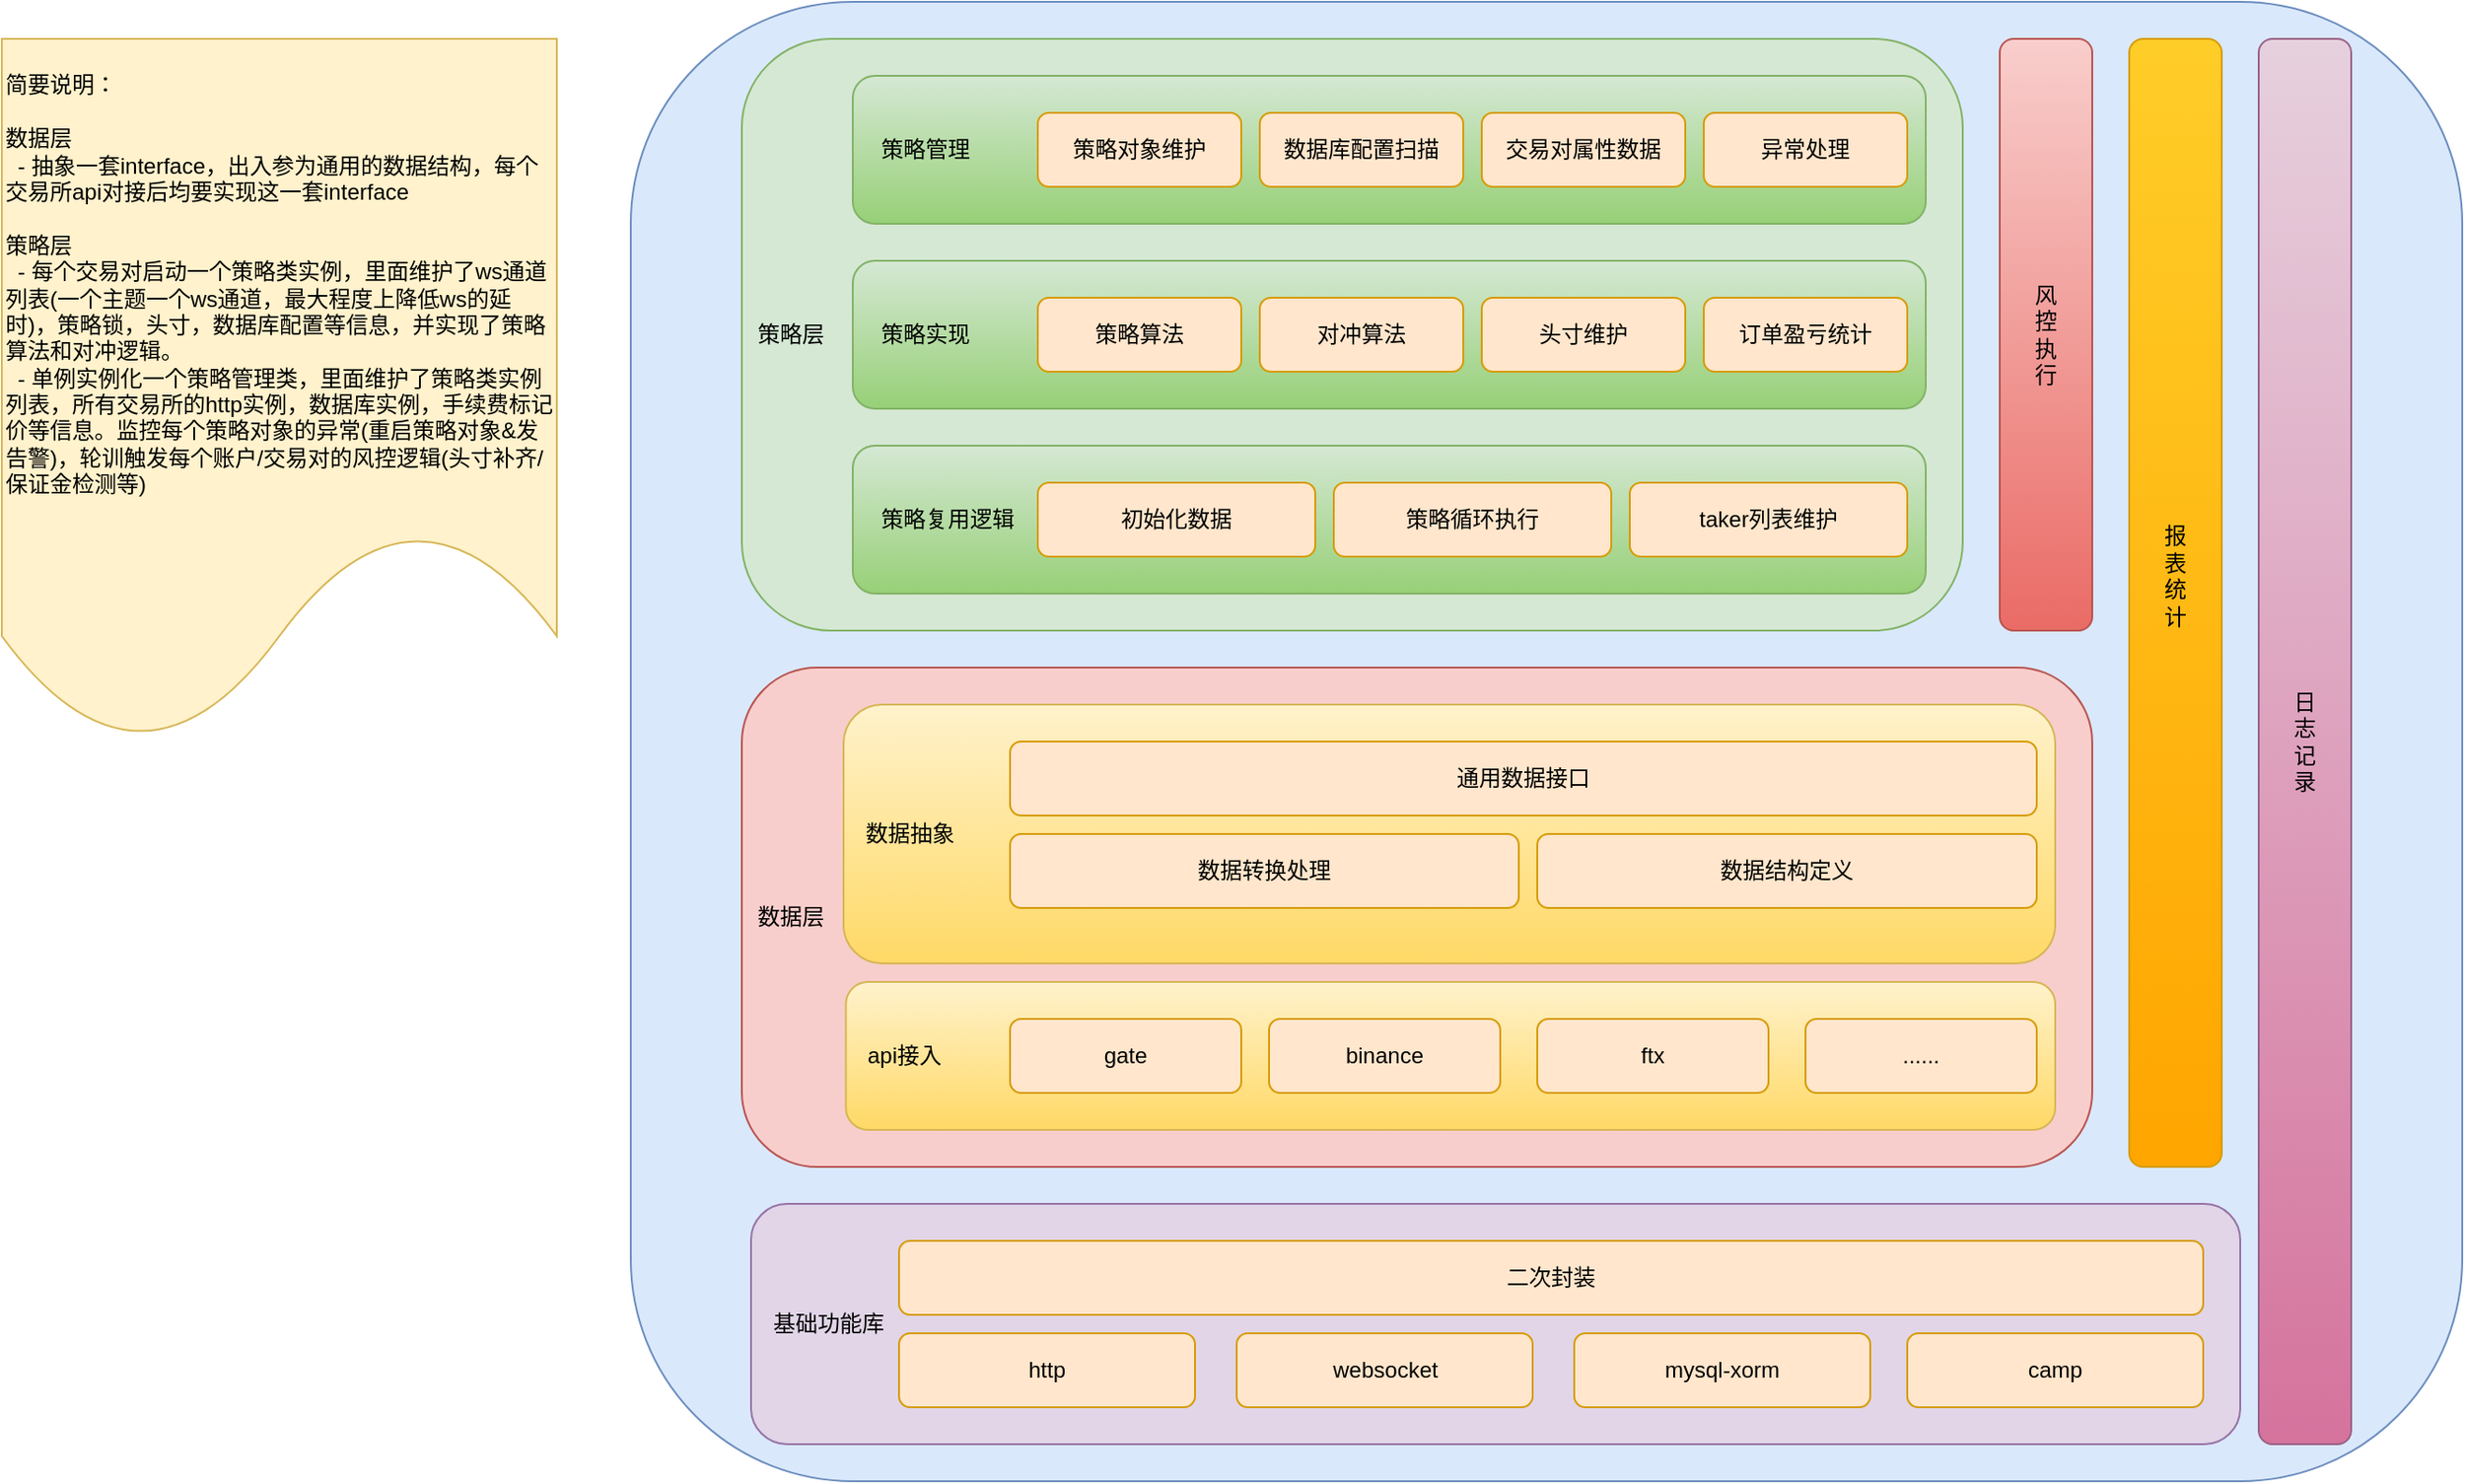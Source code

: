 <mxfile version="14.9.1" type="github" pages="2">
  <diagram id="yPxyJZ8AM_hMuL3Unpa9" name="gitflow">
    <mxGraphModel dx="2916" dy="785" grid="1" gridSize="10" guides="1" tooltips="1" connect="1" arrows="1" fold="1" page="1" pageScale="1" pageWidth="850" pageHeight="1100" math="0" shadow="0">
      <root>
        <mxCell id="0" />
        <mxCell id="1" parent="0" />
        <mxCell id="EiY5wNC4oadoSW08hr0i-67" value="" style="rounded=1;whiteSpace=wrap;html=1;fillColor=#dae8fc;strokeColor=#6c8ebf;" vertex="1" parent="1">
          <mxGeometry x="60" y="70" width="990" height="800" as="geometry" />
        </mxCell>
        <mxCell id="EiY5wNC4oadoSW08hr0i-49" value="&amp;nbsp; &amp;nbsp;基础功能库" style="rounded=1;whiteSpace=wrap;html=1;align=left;fillColor=#e1d5e7;strokeColor=#9673a6;" vertex="1" parent="1">
          <mxGeometry x="125" y="720" width="805" height="130" as="geometry" />
        </mxCell>
        <mxCell id="EiY5wNC4oadoSW08hr0i-39" value="&amp;nbsp; 数据层" style="rounded=1;whiteSpace=wrap;html=1;align=left;fillColor=#f8cecc;strokeColor=#b85450;" vertex="1" parent="1">
          <mxGeometry x="120" y="430" width="730" height="270" as="geometry" />
        </mxCell>
        <mxCell id="EiY5wNC4oadoSW08hr0i-27" value="&amp;nbsp; 策略层" style="rounded=1;whiteSpace=wrap;html=1;align=left;fillColor=#d5e8d4;strokeColor=#82b366;" vertex="1" parent="1">
          <mxGeometry x="120" y="90" width="660" height="320" as="geometry" />
        </mxCell>
        <mxCell id="EiY5wNC4oadoSW08hr0i-12" value="&amp;nbsp; &amp;nbsp; 策略管理" style="rounded=1;whiteSpace=wrap;html=1;align=left;fillColor=#d5e8d4;strokeColor=#82b366;gradientColor=#97d077;" vertex="1" parent="1">
          <mxGeometry x="180" y="110" width="580" height="80" as="geometry" />
        </mxCell>
        <mxCell id="EiY5wNC4oadoSW08hr0i-11" value="异常处理" style="rounded=1;whiteSpace=wrap;html=1;fillColor=#ffe6cc;strokeColor=#d79b00;" vertex="1" parent="1">
          <mxGeometry x="640" y="130" width="110" height="40" as="geometry" />
        </mxCell>
        <mxCell id="EiY5wNC4oadoSW08hr0i-10" value="交易对属性数据" style="rounded=1;whiteSpace=wrap;html=1;fillColor=#ffe6cc;strokeColor=#d79b00;" vertex="1" parent="1">
          <mxGeometry x="520" y="130" width="110" height="40" as="geometry" />
        </mxCell>
        <mxCell id="EiY5wNC4oadoSW08hr0i-9" value="数据库配置扫描" style="rounded=1;whiteSpace=wrap;html=1;fillColor=#ffe6cc;strokeColor=#d79b00;" vertex="1" parent="1">
          <mxGeometry x="400" y="130" width="110" height="40" as="geometry" />
        </mxCell>
        <mxCell id="EiY5wNC4oadoSW08hr0i-7" value="策略对象维护" style="rounded=1;whiteSpace=wrap;html=1;fillColor=#ffe6cc;strokeColor=#d79b00;" vertex="1" parent="1">
          <mxGeometry x="280" y="130" width="110" height="40" as="geometry" />
        </mxCell>
        <mxCell id="EiY5wNC4oadoSW08hr0i-16" value="&amp;nbsp; &amp;nbsp; 策略实现" style="rounded=1;whiteSpace=wrap;html=1;align=left;fillColor=#d5e8d4;strokeColor=#82b366;gradientColor=#97d077;" vertex="1" parent="1">
          <mxGeometry x="180" y="210" width="580" height="80" as="geometry" />
        </mxCell>
        <mxCell id="EiY5wNC4oadoSW08hr0i-17" value="订单盈亏统计" style="rounded=1;whiteSpace=wrap;html=1;fillColor=#ffe6cc;strokeColor=#d79b00;" vertex="1" parent="1">
          <mxGeometry x="640" y="230" width="110" height="40" as="geometry" />
        </mxCell>
        <mxCell id="EiY5wNC4oadoSW08hr0i-18" value="头寸维护" style="rounded=1;whiteSpace=wrap;html=1;fillColor=#ffe6cc;strokeColor=#d79b00;" vertex="1" parent="1">
          <mxGeometry x="520" y="230" width="110" height="40" as="geometry" />
        </mxCell>
        <mxCell id="EiY5wNC4oadoSW08hr0i-19" value="对冲算法" style="rounded=1;whiteSpace=wrap;html=1;fillColor=#ffe6cc;strokeColor=#d79b00;" vertex="1" parent="1">
          <mxGeometry x="400" y="230" width="110" height="40" as="geometry" />
        </mxCell>
        <mxCell id="EiY5wNC4oadoSW08hr0i-20" value="策略算法" style="rounded=1;whiteSpace=wrap;html=1;fillColor=#ffe6cc;strokeColor=#d79b00;" vertex="1" parent="1">
          <mxGeometry x="280" y="230" width="110" height="40" as="geometry" />
        </mxCell>
        <mxCell id="EiY5wNC4oadoSW08hr0i-21" value="&amp;nbsp; &amp;nbsp; 策略复用逻辑" style="rounded=1;whiteSpace=wrap;html=1;align=left;fillColor=#d5e8d4;strokeColor=#82b366;gradientColor=#97d077;" vertex="1" parent="1">
          <mxGeometry x="180" y="310" width="580" height="80" as="geometry" />
        </mxCell>
        <mxCell id="EiY5wNC4oadoSW08hr0i-23" value="taker列表维护" style="rounded=1;whiteSpace=wrap;html=1;fillColor=#ffe6cc;strokeColor=#d79b00;" vertex="1" parent="1">
          <mxGeometry x="600" y="330" width="150" height="40" as="geometry" />
        </mxCell>
        <mxCell id="EiY5wNC4oadoSW08hr0i-24" value="策略循环执行" style="rounded=1;whiteSpace=wrap;html=1;fillColor=#ffe6cc;strokeColor=#d79b00;" vertex="1" parent="1">
          <mxGeometry x="440" y="330" width="150" height="40" as="geometry" />
        </mxCell>
        <mxCell id="EiY5wNC4oadoSW08hr0i-25" value="初始化数据" style="rounded=1;whiteSpace=wrap;html=1;fillColor=#ffe6cc;strokeColor=#d79b00;" vertex="1" parent="1">
          <mxGeometry x="280" y="330" width="150" height="40" as="geometry" />
        </mxCell>
        <mxCell id="EiY5wNC4oadoSW08hr0i-28" value="风&lt;br&gt;控&lt;br&gt;执&lt;br&gt;行" style="rounded=1;whiteSpace=wrap;html=1;fillColor=#f8cecc;strokeColor=#b85450;gradientColor=#ea6b66;" vertex="1" parent="1">
          <mxGeometry x="800" y="90" width="50" height="320" as="geometry" />
        </mxCell>
        <mxCell id="EiY5wNC4oadoSW08hr0i-29" value="&amp;nbsp; &amp;nbsp;数据抽象" style="rounded=1;whiteSpace=wrap;html=1;align=left;gradientColor=#ffd966;fillColor=#fff2cc;strokeColor=#d6b656;" vertex="1" parent="1">
          <mxGeometry x="175" y="450" width="655" height="140" as="geometry" />
        </mxCell>
        <mxCell id="EiY5wNC4oadoSW08hr0i-35" value="通用数据接口" style="rounded=1;whiteSpace=wrap;html=1;fillColor=#ffe6cc;strokeColor=#d79b00;" vertex="1" parent="1">
          <mxGeometry x="265" y="470" width="555" height="40" as="geometry" />
        </mxCell>
        <mxCell id="EiY5wNC4oadoSW08hr0i-36" value="&amp;nbsp; &amp;nbsp;api接入" style="rounded=1;whiteSpace=wrap;html=1;align=left;gradientColor=#ffd966;fillColor=#fff2cc;strokeColor=#d6b656;" vertex="1" parent="1">
          <mxGeometry x="176.25" y="600" width="653.75" height="80" as="geometry" />
        </mxCell>
        <mxCell id="EiY5wNC4oadoSW08hr0i-33" value="gate" style="rounded=1;whiteSpace=wrap;html=1;fillColor=#ffe6cc;strokeColor=#d79b00;" vertex="1" parent="1">
          <mxGeometry x="265" y="620" width="125" height="40" as="geometry" />
        </mxCell>
        <mxCell id="EiY5wNC4oadoSW08hr0i-37" value="数据转换处理" style="rounded=1;whiteSpace=wrap;html=1;fillColor=#ffe6cc;strokeColor=#d79b00;" vertex="1" parent="1">
          <mxGeometry x="265" y="520" width="275" height="40" as="geometry" />
        </mxCell>
        <mxCell id="EiY5wNC4oadoSW08hr0i-38" value="数据结构定义" style="rounded=1;whiteSpace=wrap;html=1;fillColor=#ffe6cc;strokeColor=#d79b00;" vertex="1" parent="1">
          <mxGeometry x="550" y="520" width="270" height="40" as="geometry" />
        </mxCell>
        <mxCell id="EiY5wNC4oadoSW08hr0i-43" value="二次封装" style="rounded=1;whiteSpace=wrap;html=1;fillColor=#ffe6cc;strokeColor=#d79b00;" vertex="1" parent="1">
          <mxGeometry x="205" y="740" width="705" height="40" as="geometry" />
        </mxCell>
        <mxCell id="EiY5wNC4oadoSW08hr0i-55" value="报&lt;br&gt;表&lt;br&gt;统&lt;br&gt;计&lt;br&gt;&lt;br&gt;&lt;br&gt;" style="rounded=1;whiteSpace=wrap;html=1;gradientColor=#ffa500;fillColor=#ffcd28;strokeColor=#d79b00;" vertex="1" parent="1">
          <mxGeometry x="870" y="90" width="50" height="610" as="geometry" />
        </mxCell>
        <mxCell id="EiY5wNC4oadoSW08hr0i-56" value="日&lt;br&gt;志&lt;br&gt;记&lt;br&gt;录" style="rounded=1;whiteSpace=wrap;html=1;gradientColor=#d5739d;fillColor=#e6d0de;strokeColor=#996185;" vertex="1" parent="1">
          <mxGeometry x="940" y="90" width="50" height="760" as="geometry" />
        </mxCell>
        <mxCell id="EiY5wNC4oadoSW08hr0i-57" value="websocket" style="rounded=1;whiteSpace=wrap;html=1;fillColor=#ffe6cc;strokeColor=#d79b00;" vertex="1" parent="1">
          <mxGeometry x="387.5" y="790" width="160" height="40" as="geometry" />
        </mxCell>
        <mxCell id="EiY5wNC4oadoSW08hr0i-58" value="mysql-xorm" style="rounded=1;whiteSpace=wrap;html=1;fillColor=#ffe6cc;strokeColor=#d79b00;" vertex="1" parent="1">
          <mxGeometry x="570" y="790" width="160" height="40" as="geometry" />
        </mxCell>
        <mxCell id="EiY5wNC4oadoSW08hr0i-59" value="camp" style="rounded=1;whiteSpace=wrap;html=1;fillColor=#ffe6cc;strokeColor=#d79b00;" vertex="1" parent="1">
          <mxGeometry x="750" y="790" width="160" height="40" as="geometry" />
        </mxCell>
        <mxCell id="EiY5wNC4oadoSW08hr0i-60" value="http" style="rounded=1;whiteSpace=wrap;html=1;fillColor=#ffe6cc;strokeColor=#d79b00;" vertex="1" parent="1">
          <mxGeometry x="205" y="790" width="160" height="40" as="geometry" />
        </mxCell>
        <mxCell id="EiY5wNC4oadoSW08hr0i-61" value="简要说明：&lt;br&gt;&lt;br&gt;数据层&lt;br&gt;&amp;nbsp; - 抽象一套interface，出入参为通用的数据结构，每个交易所api对接后均要实现这一套interface&lt;br&gt;&lt;br&gt;策略层&lt;br&gt;&amp;nbsp; - 每个交易对启动一个策略类实例，里面维护了ws通道列表(一个主题一个ws通道，最大程度上降低ws的延时)，策略锁，头寸，数据库配置等信息，并实现了策略算法和对冲逻辑。&lt;br&gt;&amp;nbsp; - 单例实例化一个策略管理类，里面维护了策略类实例列表，所有交易所的http实例，数据库实例，手续费标记价等信息。监控每个策略对象的异常(重启策略对象&amp;amp;发告警)，轮训触发每个账户/交易对的风控逻辑(头寸补齐/保证金检测等)" style="shape=document;whiteSpace=wrap;html=1;boundedLbl=1;align=left;fillColor=#fff2cc;strokeColor=#d6b656;" vertex="1" parent="1">
          <mxGeometry x="-280" y="90" width="300" height="380" as="geometry" />
        </mxCell>
        <mxCell id="EiY5wNC4oadoSW08hr0i-64" value="binance" style="rounded=1;whiteSpace=wrap;html=1;fillColor=#ffe6cc;strokeColor=#d79b00;" vertex="1" parent="1">
          <mxGeometry x="405" y="620" width="125" height="40" as="geometry" />
        </mxCell>
        <mxCell id="EiY5wNC4oadoSW08hr0i-65" value="ftx" style="rounded=1;whiteSpace=wrap;html=1;fillColor=#ffe6cc;strokeColor=#d79b00;" vertex="1" parent="1">
          <mxGeometry x="550" y="620" width="125" height="40" as="geometry" />
        </mxCell>
        <mxCell id="EiY5wNC4oadoSW08hr0i-66" value="......" style="rounded=1;whiteSpace=wrap;html=1;fillColor=#ffe6cc;strokeColor=#d79b00;" vertex="1" parent="1">
          <mxGeometry x="695" y="620" width="125" height="40" as="geometry" />
        </mxCell>
      </root>
    </mxGraphModel>
  </diagram>
  <diagram id="HsbJa5hK4MX7u8oNI4yY" name="Page-2">
    <mxGraphModel dx="2893" dy="785" grid="1" gridSize="10" guides="1" tooltips="1" connect="1" arrows="1" fold="1" page="1" pageScale="1" pageWidth="827" pageHeight="1169" background="#DAD2D8" math="0" shadow="0">
      <root>
        <mxCell id="ebqyUOqBpoD8WmCQZ9b--0" />
        <mxCell id="ebqyUOqBpoD8WmCQZ9b--1" parent="ebqyUOqBpoD8WmCQZ9b--0" />
        <mxCell id="HgUSWbEQEKHH7y-msBp7-9" value="" style="edgeStyle=orthogonalEdgeStyle;rounded=0;orthogonalLoop=1;jettySize=auto;html=1;labelBackgroundColor=#DAD2D8;strokeColor=#A8201A;fontColor=#143642;" edge="1" parent="ebqyUOqBpoD8WmCQZ9b--1" source="ebqyUOqBpoD8WmCQZ9b--2" target="HgUSWbEQEKHH7y-msBp7-8">
          <mxGeometry relative="1" as="geometry" />
        </mxCell>
        <mxCell id="HgUSWbEQEKHH7y-msBp7-10" value="是" style="edgeLabel;html=1;align=center;verticalAlign=middle;resizable=0;points=[];labelBackgroundColor=#DAD2D8;fontColor=#143642;" vertex="1" connectable="0" parent="HgUSWbEQEKHH7y-msBp7-9">
          <mxGeometry x="-0.275" y="-2" relative="1" as="geometry">
            <mxPoint as="offset" />
          </mxGeometry>
        </mxCell>
        <mxCell id="HgUSWbEQEKHH7y-msBp7-132" value="" style="edgeStyle=orthogonalEdgeStyle;rounded=0;orthogonalLoop=1;jettySize=auto;html=1;entryX=0;entryY=0.5;entryDx=0;entryDy=0;labelBackgroundColor=#DAD2D8;strokeColor=#A8201A;fontColor=#143642;" edge="1" parent="ebqyUOqBpoD8WmCQZ9b--1" source="ebqyUOqBpoD8WmCQZ9b--2" target="HgUSWbEQEKHH7y-msBp7-16">
          <mxGeometry relative="1" as="geometry">
            <mxPoint x="-570" y="1770" as="targetPoint" />
            <Array as="points">
              <mxPoint x="-470" y="1525" />
              <mxPoint x="-470" y="1730" />
            </Array>
          </mxGeometry>
        </mxCell>
        <mxCell id="HgUSWbEQEKHH7y-msBp7-134" value="否" style="edgeLabel;html=1;align=center;verticalAlign=middle;resizable=0;points=[];labelBackgroundColor=#DAD2D8;fontColor=#143642;" vertex="1" connectable="0" parent="HgUSWbEQEKHH7y-msBp7-132">
          <mxGeometry x="-0.2" y="1" relative="1" as="geometry">
            <mxPoint as="offset" />
          </mxGeometry>
        </mxCell>
        <mxCell id="ebqyUOqBpoD8WmCQZ9b--2" value="开仓价差没有超过配比" style="html=1;whiteSpace=wrap;aspect=fixed;shape=isoRectangle;fillColor=#FAE5C7;strokeColor=#0F8B8D;fontColor=#143642;" vertex="1" parent="ebqyUOqBpoD8WmCQZ9b--1">
          <mxGeometry x="-395" y="1480" width="150" height="90" as="geometry" />
        </mxCell>
        <mxCell id="HgUSWbEQEKHH7y-msBp7-15" style="edgeStyle=orthogonalEdgeStyle;rounded=0;orthogonalLoop=1;jettySize=auto;html=1;exitX=0.5;exitY=1;exitDx=0;exitDy=0;entryX=0.5;entryY=0;entryDx=0;entryDy=0;labelBackgroundColor=#DAD2D8;strokeColor=#A8201A;fontColor=#143642;" edge="1" parent="ebqyUOqBpoD8WmCQZ9b--1" source="HgUSWbEQEKHH7y-msBp7-1" target="HgUSWbEQEKHH7y-msBp7-2">
          <mxGeometry relative="1" as="geometry" />
        </mxCell>
        <mxCell id="HgUSWbEQEKHH7y-msBp7-1" value="maker订单成交" style="rounded=1;whiteSpace=wrap;html=1;fillColor=#FAE5C7;strokeColor=#0F8B8D;fontColor=#143642;" vertex="1" parent="ebqyUOqBpoD8WmCQZ9b--1">
          <mxGeometry x="-380" y="30" width="120" height="60" as="geometry" />
        </mxCell>
        <mxCell id="HgUSWbEQEKHH7y-msBp7-24" style="edgeStyle=orthogonalEdgeStyle;rounded=0;orthogonalLoop=1;jettySize=auto;html=1;exitX=0.5;exitY=1;exitDx=0;exitDy=0;labelBackgroundColor=#DAD2D8;strokeColor=#A8201A;fontColor=#143642;" edge="1" parent="ebqyUOqBpoD8WmCQZ9b--1" source="HgUSWbEQEKHH7y-msBp7-2" target="HgUSWbEQEKHH7y-msBp7-17">
          <mxGeometry relative="1" as="geometry" />
        </mxCell>
        <mxCell id="HgUSWbEQEKHH7y-msBp7-2" value="暂停策略" style="rounded=0;whiteSpace=wrap;html=1;fillColor=#FAE5C7;strokeColor=#0F8B8D;fontColor=#143642;" vertex="1" parent="ebqyUOqBpoD8WmCQZ9b--1">
          <mxGeometry x="-380" y="120" width="120" height="60" as="geometry" />
        </mxCell>
        <mxCell id="HgUSWbEQEKHH7y-msBp7-3" value="结束" style="rounded=1;whiteSpace=wrap;html=1;fillColor=#FAE5C7;strokeColor=#0F8B8D;fontColor=#143642;" vertex="1" parent="ebqyUOqBpoD8WmCQZ9b--1">
          <mxGeometry x="-380" y="1790" width="120" height="60" as="geometry" />
        </mxCell>
        <mxCell id="HgUSWbEQEKHH7y-msBp7-129" style="edgeStyle=orthogonalEdgeStyle;rounded=0;orthogonalLoop=1;jettySize=auto;html=1;exitX=0.5;exitY=1;exitDx=0;exitDy=0;entryX=0.5;entryY=0;entryDx=0;entryDy=0;labelBackgroundColor=#DAD2D8;strokeColor=#A8201A;fontColor=#143642;" edge="1" parent="ebqyUOqBpoD8WmCQZ9b--1" source="HgUSWbEQEKHH7y-msBp7-8" target="HgUSWbEQEKHH7y-msBp7-16">
          <mxGeometry relative="1" as="geometry" />
        </mxCell>
        <mxCell id="HgUSWbEQEKHH7y-msBp7-8" value="恢复策略" style="rounded=0;whiteSpace=wrap;html=1;fillColor=#FAE5C7;strokeColor=#0F8B8D;fontColor=#143642;" vertex="1" parent="ebqyUOqBpoD8WmCQZ9b--1">
          <mxGeometry x="-380" y="1610" width="120" height="60" as="geometry" />
        </mxCell>
        <mxCell id="HgUSWbEQEKHH7y-msBp7-130" style="edgeStyle=orthogonalEdgeStyle;rounded=0;orthogonalLoop=1;jettySize=auto;html=1;exitX=0.5;exitY=1;exitDx=0;exitDy=0;entryX=0.5;entryY=0;entryDx=0;entryDy=0;labelBackgroundColor=#DAD2D8;strokeColor=#A8201A;fontColor=#143642;" edge="1" parent="ebqyUOqBpoD8WmCQZ9b--1" source="HgUSWbEQEKHH7y-msBp7-16" target="HgUSWbEQEKHH7y-msBp7-3">
          <mxGeometry relative="1" as="geometry" />
        </mxCell>
        <mxCell id="A3YlrokwtrtRTDa-YvwS-3" style="edgeStyle=orthogonalEdgeStyle;curved=0;rounded=1;sketch=0;orthogonalLoop=1;jettySize=auto;html=1;exitX=1;exitY=0.5;exitDx=0;exitDy=0;entryX=0;entryY=0.5;entryDx=0;entryDy=0;fontColor=#143642;strokeColor=#A8201A;fillColor=#FAE5C7;" edge="1" parent="ebqyUOqBpoD8WmCQZ9b--1" source="HgUSWbEQEKHH7y-msBp7-16" target="A3YlrokwtrtRTDa-YvwS-1">
          <mxGeometry relative="1" as="geometry" />
        </mxCell>
        <mxCell id="HgUSWbEQEKHH7y-msBp7-16" value="更新maker本地头寸(数量和均价)" style="rounded=0;whiteSpace=wrap;html=1;fillColor=#FAE5C7;strokeColor=#0F8B8D;fontColor=#143642;" vertex="1" parent="ebqyUOqBpoD8WmCQZ9b--1">
          <mxGeometry x="-379.99" y="1700" width="120" height="60" as="geometry" />
        </mxCell>
        <mxCell id="HgUSWbEQEKHH7y-msBp7-23" style="edgeStyle=orthogonalEdgeStyle;rounded=0;orthogonalLoop=1;jettySize=auto;html=1;exitX=0.5;exitY=1;exitDx=0;exitDy=0;labelBackgroundColor=#DAD2D8;strokeColor=#A8201A;fontColor=#143642;" edge="1" parent="ebqyUOqBpoD8WmCQZ9b--1" source="HgUSWbEQEKHH7y-msBp7-17" target="HgUSWbEQEKHH7y-msBp7-21">
          <mxGeometry relative="1" as="geometry" />
        </mxCell>
        <mxCell id="HgUSWbEQEKHH7y-msBp7-17" value="遍历taker列表&lt;br&gt;按对冲配比给各taker分配对冲数量" style="rounded=0;whiteSpace=wrap;html=1;fillColor=#FAE5C7;strokeColor=#0F8B8D;fontColor=#143642;" vertex="1" parent="ebqyUOqBpoD8WmCQZ9b--1">
          <mxGeometry x="-380" y="210" width="120" height="60" as="geometry" />
        </mxCell>
        <mxCell id="HgUSWbEQEKHH7y-msBp7-27" value="" style="edgeStyle=orthogonalEdgeStyle;rounded=0;orthogonalLoop=1;jettySize=auto;html=1;labelBackgroundColor=#DAD2D8;strokeColor=#A8201A;fontColor=#143642;" edge="1" parent="ebqyUOqBpoD8WmCQZ9b--1" source="HgUSWbEQEKHH7y-msBp7-21" target="HgUSWbEQEKHH7y-msBp7-26">
          <mxGeometry relative="1" as="geometry" />
        </mxCell>
        <mxCell id="HgUSWbEQEKHH7y-msBp7-28" value="是" style="edgeLabel;html=1;align=center;verticalAlign=middle;resizable=0;points=[];labelBackgroundColor=#DAD2D8;fontColor=#143642;" vertex="1" connectable="0" parent="HgUSWbEQEKHH7y-msBp7-27">
          <mxGeometry x="-0.351" y="1" relative="1" as="geometry">
            <mxPoint as="offset" />
          </mxGeometry>
        </mxCell>
        <mxCell id="HgUSWbEQEKHH7y-msBp7-33" value="否" style="edgeLabel;html=1;align=center;verticalAlign=middle;resizable=0;points=[];labelBackgroundColor=#DAD2D8;fontColor=#143642;" vertex="1" connectable="0" parent="HgUSWbEQEKHH7y-msBp7-27">
          <mxGeometry x="-0.35" relative="1" as="geometry">
            <mxPoint as="offset" />
          </mxGeometry>
        </mxCell>
        <mxCell id="HgUSWbEQEKHH7y-msBp7-35" value="" style="edgeStyle=orthogonalEdgeStyle;rounded=0;orthogonalLoop=1;jettySize=auto;html=1;labelBackgroundColor=#DAD2D8;strokeColor=#A8201A;fontColor=#143642;" edge="1" parent="ebqyUOqBpoD8WmCQZ9b--1" source="HgUSWbEQEKHH7y-msBp7-21" target="HgUSWbEQEKHH7y-msBp7-34">
          <mxGeometry relative="1" as="geometry" />
        </mxCell>
        <mxCell id="HgUSWbEQEKHH7y-msBp7-36" value="是" style="edgeLabel;html=1;align=center;verticalAlign=middle;resizable=0;points=[];labelBackgroundColor=#DAD2D8;fontColor=#143642;" vertex="1" connectable="0" parent="HgUSWbEQEKHH7y-msBp7-35">
          <mxGeometry x="-0.2" y="-1" relative="1" as="geometry">
            <mxPoint as="offset" />
          </mxGeometry>
        </mxCell>
        <mxCell id="HgUSWbEQEKHH7y-msBp7-21" value="v&amp;gt;=minv" style="html=1;whiteSpace=wrap;aspect=fixed;shape=isoRectangle;fillColor=#FAE5C7;strokeColor=#0F8B8D;fontColor=#143642;" vertex="1" parent="ebqyUOqBpoD8WmCQZ9b--1">
          <mxGeometry x="-395" y="300" width="150" height="90" as="geometry" />
        </mxCell>
        <mxCell id="HgUSWbEQEKHH7y-msBp7-117" style="edgeStyle=orthogonalEdgeStyle;rounded=0;orthogonalLoop=1;jettySize=auto;html=1;exitX=1;exitY=0.5;exitDx=0;exitDy=0;entryX=1;entryY=0.5;entryDx=0;entryDy=0;labelBackgroundColor=#DAD2D8;strokeColor=#A8201A;fontColor=#143642;" edge="1" parent="ebqyUOqBpoD8WmCQZ9b--1" source="HgUSWbEQEKHH7y-msBp7-26" target="HgUSWbEQEKHH7y-msBp7-63">
          <mxGeometry relative="1" as="geometry" />
        </mxCell>
        <mxCell id="HgUSWbEQEKHH7y-msBp7-26" value="累计到未对冲头寸&lt;br&gt;记 数量为=np&lt;br&gt;价值=nv" style="whiteSpace=wrap;html=1;fillColor=#FAE5C7;strokeColor=#0F8B8D;fontColor=#143642;" vertex="1" parent="ebqyUOqBpoD8WmCQZ9b--1">
          <mxGeometry x="-150" y="315" width="150" height="60" as="geometry" />
        </mxCell>
        <mxCell id="HgUSWbEQEKHH7y-msBp7-38" value="" style="edgeStyle=orthogonalEdgeStyle;rounded=0;orthogonalLoop=1;jettySize=auto;html=1;labelBackgroundColor=#DAD2D8;strokeColor=#A8201A;fontColor=#143642;" edge="1" parent="ebqyUOqBpoD8WmCQZ9b--1" source="HgUSWbEQEKHH7y-msBp7-34" target="HgUSWbEQEKHH7y-msBp7-37">
          <mxGeometry relative="1" as="geometry" />
        </mxCell>
        <mxCell id="HgUSWbEQEKHH7y-msBp7-39" value="是" style="edgeLabel;html=1;align=center;verticalAlign=middle;resizable=0;points=[];labelBackgroundColor=#DAD2D8;fontColor=#143642;" vertex="1" connectable="0" parent="HgUSWbEQEKHH7y-msBp7-38">
          <mxGeometry x="-0.35" y="-1" relative="1" as="geometry">
            <mxPoint as="offset" />
          </mxGeometry>
        </mxCell>
        <mxCell id="HgUSWbEQEKHH7y-msBp7-41" value="" style="edgeStyle=orthogonalEdgeStyle;rounded=0;orthogonalLoop=1;jettySize=auto;html=1;entryX=0;entryY=0.5;entryDx=0;entryDy=0;exitX=0.013;exitY=0.507;exitDx=0;exitDy=0;exitPerimeter=0;labelBackgroundColor=#DAD2D8;strokeColor=#A8201A;fontColor=#143642;" edge="1" parent="ebqyUOqBpoD8WmCQZ9b--1" source="HgUSWbEQEKHH7y-msBp7-34" target="HgUSWbEQEKHH7y-msBp7-104">
          <mxGeometry relative="1" as="geometry">
            <mxPoint x="-600" y="670" as="sourcePoint" />
            <mxPoint x="-570" y="1070" as="targetPoint" />
            <Array as="points">
              <mxPoint x="-480" y="476" />
              <mxPoint x="-480" y="820" />
            </Array>
          </mxGeometry>
        </mxCell>
        <mxCell id="HgUSWbEQEKHH7y-msBp7-42" value="否" style="edgeLabel;html=1;align=center;verticalAlign=middle;resizable=0;points=[];labelBackgroundColor=#DAD2D8;fontColor=#143642;" vertex="1" connectable="0" parent="HgUSWbEQEKHH7y-msBp7-41">
          <mxGeometry x="-0.135" relative="1" as="geometry">
            <mxPoint as="offset" />
          </mxGeometry>
        </mxCell>
        <mxCell id="HgUSWbEQEKHH7y-msBp7-34" value="现货类型&amp;amp;&amp;amp;&lt;br&gt;订单为空单&amp;amp;&amp;amp;&lt;br&gt;tp&amp;lt;p" style="html=1;whiteSpace=wrap;aspect=fixed;shape=isoRectangle;fillColor=#FAE5C7;strokeColor=#0F8B8D;fontColor=#143642;" vertex="1" parent="ebqyUOqBpoD8WmCQZ9b--1">
          <mxGeometry x="-395" y="430" width="150" height="90" as="geometry" />
        </mxCell>
        <mxCell id="HgUSWbEQEKHH7y-msBp7-56" value="" style="edgeStyle=orthogonalEdgeStyle;rounded=0;orthogonalLoop=1;jettySize=auto;html=1;labelBackgroundColor=#DAD2D8;strokeColor=#A8201A;fontColor=#143642;" edge="1" parent="ebqyUOqBpoD8WmCQZ9b--1" source="HgUSWbEQEKHH7y-msBp7-37" target="HgUSWbEQEKHH7y-msBp7-55">
          <mxGeometry relative="1" as="geometry" />
        </mxCell>
        <mxCell id="HgUSWbEQEKHH7y-msBp7-57" value="是" style="edgeLabel;html=1;align=center;verticalAlign=middle;resizable=0;points=[];labelBackgroundColor=#DAD2D8;fontColor=#143642;" vertex="1" connectable="0" parent="HgUSWbEQEKHH7y-msBp7-56">
          <mxGeometry x="-0.462" y="-4" relative="1" as="geometry">
            <mxPoint as="offset" />
          </mxGeometry>
        </mxCell>
        <mxCell id="HgUSWbEQEKHH7y-msBp7-101" value="" style="edgeStyle=orthogonalEdgeStyle;rounded=0;orthogonalLoop=1;jettySize=auto;html=1;entryX=0;entryY=0.5;entryDx=0;entryDy=0;labelBackgroundColor=#DAD2D8;strokeColor=#A8201A;fontColor=#143642;" edge="1" parent="ebqyUOqBpoD8WmCQZ9b--1" source="HgUSWbEQEKHH7y-msBp7-37" target="HgUSWbEQEKHH7y-msBp7-26">
          <mxGeometry relative="1" as="geometry">
            <mxPoint x="-70" y="829" as="targetPoint" />
          </mxGeometry>
        </mxCell>
        <mxCell id="HgUSWbEQEKHH7y-msBp7-102" value="否" style="edgeLabel;html=1;align=center;verticalAlign=middle;resizable=0;points=[];labelBackgroundColor=#DAD2D8;fontColor=#143642;" vertex="1" connectable="0" parent="HgUSWbEQEKHH7y-msBp7-101">
          <mxGeometry x="0.008" y="-1" relative="1" as="geometry">
            <mxPoint x="1" y="1" as="offset" />
          </mxGeometry>
        </mxCell>
        <mxCell id="HgUSWbEQEKHH7y-msBp7-37" value="tv&amp;gt;=minv" style="html=1;whiteSpace=wrap;aspect=fixed;shape=isoRectangle;fillColor=#FAE5C7;strokeColor=#0F8B8D;fontColor=#143642;" vertex="1" parent="ebqyUOqBpoD8WmCQZ9b--1">
          <mxGeometry x="-395" y="560" width="150" height="90" as="geometry" />
        </mxCell>
        <mxCell id="HgUSWbEQEKHH7y-msBp7-99" style="edgeStyle=orthogonalEdgeStyle;rounded=0;orthogonalLoop=1;jettySize=auto;html=1;exitX=1;exitY=0.5;exitDx=0;exitDy=0;entryX=0.46;entryY=1;entryDx=0;entryDy=0;entryPerimeter=0;labelBackgroundColor=#DAD2D8;strokeColor=#A8201A;fontColor=#143642;" edge="1" parent="ebqyUOqBpoD8WmCQZ9b--1" source="HgUSWbEQEKHH7y-msBp7-55" target="HgUSWbEQEKHH7y-msBp7-26">
          <mxGeometry relative="1" as="geometry" />
        </mxCell>
        <mxCell id="HgUSWbEQEKHH7y-msBp7-105" value="" style="edgeStyle=orthogonalEdgeStyle;rounded=0;orthogonalLoop=1;jettySize=auto;html=1;labelBackgroundColor=#DAD2D8;strokeColor=#A8201A;fontColor=#143642;" edge="1" parent="ebqyUOqBpoD8WmCQZ9b--1" source="HgUSWbEQEKHH7y-msBp7-55" target="HgUSWbEQEKHH7y-msBp7-104">
          <mxGeometry relative="1" as="geometry" />
        </mxCell>
        <mxCell id="HgUSWbEQEKHH7y-msBp7-55" value="卖出tp&lt;br&gt;剩余未对冲头寸p-tp累计;" style="whiteSpace=wrap;html=1;fillColor=#FAE5C7;strokeColor=#0F8B8D;fontColor=#143642;" vertex="1" parent="ebqyUOqBpoD8WmCQZ9b--1">
          <mxGeometry x="-387.5" y="690" width="135" height="67" as="geometry" />
        </mxCell>
        <mxCell id="HgUSWbEQEKHH7y-msBp7-107" style="edgeStyle=orthogonalEdgeStyle;rounded=0;orthogonalLoop=1;jettySize=auto;html=1;exitX=1;exitY=0.5;exitDx=0;exitDy=0;entryX=0;entryY=0.5;entryDx=0;entryDy=0;labelBackgroundColor=#DAD2D8;strokeColor=#A8201A;fontColor=#143642;" edge="1" parent="ebqyUOqBpoD8WmCQZ9b--1" source="HgUSWbEQEKHH7y-msBp7-61" target="HgUSWbEQEKHH7y-msBp7-63">
          <mxGeometry relative="1" as="geometry" />
        </mxCell>
        <mxCell id="HgUSWbEQEKHH7y-msBp7-108" value="否" style="edgeLabel;html=1;align=center;verticalAlign=middle;resizable=0;points=[];labelBackgroundColor=#DAD2D8;fontColor=#143642;" vertex="1" connectable="0" parent="HgUSWbEQEKHH7y-msBp7-107">
          <mxGeometry y="-2" relative="1" as="geometry">
            <mxPoint as="offset" />
          </mxGeometry>
        </mxCell>
        <mxCell id="HgUSWbEQEKHH7y-msBp7-111" style="edgeStyle=orthogonalEdgeStyle;rounded=0;orthogonalLoop=1;jettySize=auto;html=1;exitX=0.5;exitY=1;exitDx=0;exitDy=0;entryX=0.5;entryY=0;entryDx=0;entryDy=0;labelBackgroundColor=#DAD2D8;strokeColor=#A8201A;fontColor=#143642;" edge="1" parent="ebqyUOqBpoD8WmCQZ9b--1" source="HgUSWbEQEKHH7y-msBp7-61" target="HgUSWbEQEKHH7y-msBp7-71">
          <mxGeometry relative="1" as="geometry" />
        </mxCell>
        <mxCell id="HgUSWbEQEKHH7y-msBp7-112" value="是" style="edgeLabel;html=1;align=center;verticalAlign=middle;resizable=0;points=[];labelBackgroundColor=#DAD2D8;fontColor=#143642;" vertex="1" connectable="0" parent="HgUSWbEQEKHH7y-msBp7-111">
          <mxGeometry x="-0.133" y="-1" relative="1" as="geometry">
            <mxPoint as="offset" />
          </mxGeometry>
        </mxCell>
        <mxCell id="HgUSWbEQEKHH7y-msBp7-61" value="下单列表是否为空" style="rhombus;whiteSpace=wrap;html=1;fillColor=#FAE5C7;strokeColor=#0F8B8D;fontColor=#143642;" vertex="1" parent="ebqyUOqBpoD8WmCQZ9b--1">
          <mxGeometry x="-395" y="880" width="150" height="80" as="geometry" />
        </mxCell>
        <mxCell id="HgUSWbEQEKHH7y-msBp7-116" style="edgeStyle=orthogonalEdgeStyle;rounded=0;orthogonalLoop=1;jettySize=auto;html=1;exitX=0.5;exitY=1;exitDx=0;exitDy=0;entryX=1;entryY=0.5;entryDx=0;entryDy=0;labelBackgroundColor=#DAD2D8;strokeColor=#A8201A;fontColor=#143642;" edge="1" parent="ebqyUOqBpoD8WmCQZ9b--1" source="HgUSWbEQEKHH7y-msBp7-63" target="HgUSWbEQEKHH7y-msBp7-67">
          <mxGeometry relative="1" as="geometry" />
        </mxCell>
        <mxCell id="HgUSWbEQEKHH7y-msBp7-63" value="把np附加到列表的第一笔订单里" style="whiteSpace=wrap;html=1;fillColor=#FAE5C7;strokeColor=#0F8B8D;fontColor=#143642;" vertex="1" parent="ebqyUOqBpoD8WmCQZ9b--1">
          <mxGeometry x="-140" y="890" width="120" height="60" as="geometry" />
        </mxCell>
        <mxCell id="HgUSWbEQEKHH7y-msBp7-95" value="" style="edgeStyle=orthogonalEdgeStyle;rounded=0;orthogonalLoop=1;jettySize=auto;html=1;labelBackgroundColor=#DAD2D8;strokeColor=#A8201A;fontColor=#143642;" edge="1" parent="ebqyUOqBpoD8WmCQZ9b--1" source="HgUSWbEQEKHH7y-msBp7-67" target="HgUSWbEQEKHH7y-msBp7-94">
          <mxGeometry relative="1" as="geometry" />
        </mxCell>
        <mxCell id="HgUSWbEQEKHH7y-msBp7-67" value="执行下单操作" style="whiteSpace=wrap;html=1;fillColor=#FAE5C7;strokeColor=#0F8B8D;fontColor=#143642;" vertex="1" parent="ebqyUOqBpoD8WmCQZ9b--1">
          <mxGeometry x="-380" y="1200" width="120" height="60" as="geometry" />
        </mxCell>
        <mxCell id="HgUSWbEQEKHH7y-msBp7-77" value="" style="edgeStyle=orthogonalEdgeStyle;rounded=0;orthogonalLoop=1;jettySize=auto;html=1;labelBackgroundColor=#DAD2D8;strokeColor=#A8201A;fontColor=#143642;" edge="1" parent="ebqyUOqBpoD8WmCQZ9b--1" source="HgUSWbEQEKHH7y-msBp7-71" target="HgUSWbEQEKHH7y-msBp7-76">
          <mxGeometry relative="1" as="geometry" />
        </mxCell>
        <mxCell id="HgUSWbEQEKHH7y-msBp7-78" value="否" style="edgeLabel;html=1;align=center;verticalAlign=middle;resizable=0;points=[];labelBackgroundColor=#DAD2D8;fontColor=#143642;" vertex="1" connectable="0" parent="HgUSWbEQEKHH7y-msBp7-77">
          <mxGeometry x="-0.462" relative="1" as="geometry">
            <mxPoint as="offset" />
          </mxGeometry>
        </mxCell>
        <mxCell id="HgUSWbEQEKHH7y-msBp7-81" value="" style="edgeStyle=orthogonalEdgeStyle;rounded=0;orthogonalLoop=1;jettySize=auto;html=1;labelBackgroundColor=#DAD2D8;strokeColor=#A8201A;fontColor=#143642;" edge="1" parent="ebqyUOqBpoD8WmCQZ9b--1" source="HgUSWbEQEKHH7y-msBp7-71" target="HgUSWbEQEKHH7y-msBp7-80">
          <mxGeometry relative="1" as="geometry" />
        </mxCell>
        <mxCell id="HgUSWbEQEKHH7y-msBp7-84" value="是" style="edgeLabel;html=1;align=center;verticalAlign=middle;resizable=0;points=[];labelBackgroundColor=#DAD2D8;fontColor=#143642;" vertex="1" connectable="0" parent="HgUSWbEQEKHH7y-msBp7-81">
          <mxGeometry x="-0.248" y="-1" relative="1" as="geometry">
            <mxPoint as="offset" />
          </mxGeometry>
        </mxCell>
        <mxCell id="HgUSWbEQEKHH7y-msBp7-71" value="遍历taker列表&lt;br&gt;是否有minv&amp;lt;=nv&lt;br&gt;的taker" style="rhombus;whiteSpace=wrap;html=1;fillColor=#FAE5C7;strokeColor=#0F8B8D;fontColor=#143642;" vertex="1" parent="ebqyUOqBpoD8WmCQZ9b--1">
          <mxGeometry x="-403.12" y="1000" width="166.25" height="70" as="geometry" />
        </mxCell>
        <mxCell id="HgUSWbEQEKHH7y-msBp7-133" style="edgeStyle=orthogonalEdgeStyle;rounded=0;orthogonalLoop=1;jettySize=auto;html=1;exitX=0.5;exitY=1;exitDx=0;exitDy=0;entryX=0;entryY=0.5;entryDx=0;entryDy=0;labelBackgroundColor=#DAD2D8;strokeColor=#A8201A;fontColor=#143642;" edge="1" parent="ebqyUOqBpoD8WmCQZ9b--1" source="HgUSWbEQEKHH7y-msBp7-76" target="HgUSWbEQEKHH7y-msBp7-16">
          <mxGeometry relative="1" as="geometry" />
        </mxCell>
        <mxCell id="HgUSWbEQEKHH7y-msBp7-76" value="不下单，等待头寸对齐机制补齐" style="whiteSpace=wrap;html=1;fillColor=#FAE5C7;strokeColor=#0F8B8D;fontColor=#143642;" vertex="1" parent="ebqyUOqBpoD8WmCQZ9b--1">
          <mxGeometry x="-600" y="1295" width="120" height="60" as="geometry" />
        </mxCell>
        <mxCell id="HgUSWbEQEKHH7y-msBp7-120" style="edgeStyle=orthogonalEdgeStyle;rounded=0;orthogonalLoop=1;jettySize=auto;html=1;exitX=0.5;exitY=1;exitDx=0;exitDy=0;entryX=0.5;entryY=0;entryDx=0;entryDy=0;labelBackgroundColor=#DAD2D8;strokeColor=#A8201A;fontColor=#143642;" edge="1" parent="ebqyUOqBpoD8WmCQZ9b--1" source="HgUSWbEQEKHH7y-msBp7-80" target="HgUSWbEQEKHH7y-msBp7-67">
          <mxGeometry relative="1" as="geometry" />
        </mxCell>
        <mxCell id="HgUSWbEQEKHH7y-msBp7-80" value="组装满足条件的taker的下单参数" style="whiteSpace=wrap;html=1;fillColor=#FAE5C7;strokeColor=#0F8B8D;fontColor=#143642;" vertex="1" parent="ebqyUOqBpoD8WmCQZ9b--1">
          <mxGeometry x="-380" y="1109" width="120" height="60" as="geometry" />
        </mxCell>
        <mxCell id="HgUSWbEQEKHH7y-msBp7-128" style="edgeStyle=orthogonalEdgeStyle;rounded=0;orthogonalLoop=1;jettySize=auto;html=1;exitX=0.5;exitY=1;exitDx=0;exitDy=0;entryX=0.5;entryY=0;entryDx=0;entryDy=0;entryPerimeter=0;labelBackgroundColor=#DAD2D8;strokeColor=#A8201A;fontColor=#143642;" edge="1" parent="ebqyUOqBpoD8WmCQZ9b--1" source="HgUSWbEQEKHH7y-msBp7-85" target="ebqyUOqBpoD8WmCQZ9b--2">
          <mxGeometry relative="1" as="geometry" />
        </mxCell>
        <mxCell id="HgUSWbEQEKHH7y-msBp7-85" value="更新taker本地头寸数据(数量和均价)" style="whiteSpace=wrap;html=1;fillColor=#FAE5C7;strokeColor=#0F8B8D;fontColor=#143642;" vertex="1" parent="ebqyUOqBpoD8WmCQZ9b--1">
          <mxGeometry x="-379.99" y="1390" width="120" height="60" as="geometry" />
        </mxCell>
        <mxCell id="HgUSWbEQEKHH7y-msBp7-96" style="edgeStyle=orthogonalEdgeStyle;rounded=0;orthogonalLoop=1;jettySize=auto;html=1;exitX=0.5;exitY=1;exitDx=0;exitDy=0;labelBackgroundColor=#DAD2D8;strokeColor=#A8201A;fontColor=#143642;" edge="1" parent="ebqyUOqBpoD8WmCQZ9b--1" source="HgUSWbEQEKHH7y-msBp7-94" target="HgUSWbEQEKHH7y-msBp7-85">
          <mxGeometry relative="1" as="geometry" />
        </mxCell>
        <mxCell id="HgUSWbEQEKHH7y-msBp7-94" value="统计该笔订单已实现盈亏明细，记录到数据库" style="whiteSpace=wrap;html=1;fillColor=#FAE5C7;strokeColor=#0F8B8D;fontColor=#143642;" vertex="1" parent="ebqyUOqBpoD8WmCQZ9b--1">
          <mxGeometry x="-379.99" y="1290" width="120" height="70" as="geometry" />
        </mxCell>
        <mxCell id="HgUSWbEQEKHH7y-msBp7-106" style="edgeStyle=orthogonalEdgeStyle;rounded=0;orthogonalLoop=1;jettySize=auto;html=1;exitX=0.5;exitY=1;exitDx=0;exitDy=0;entryX=0.5;entryY=0;entryDx=0;entryDy=0;labelBackgroundColor=#DAD2D8;strokeColor=#A8201A;fontColor=#143642;" edge="1" parent="ebqyUOqBpoD8WmCQZ9b--1" source="HgUSWbEQEKHH7y-msBp7-104" target="HgUSWbEQEKHH7y-msBp7-61">
          <mxGeometry relative="1" as="geometry" />
        </mxCell>
        <mxCell id="HgUSWbEQEKHH7y-msBp7-104" value="&lt;span&gt;组装下单参数&lt;/span&gt;&lt;br&gt;&lt;span&gt;添加到下单列表&lt;/span&gt;" style="whiteSpace=wrap;html=1;fillColor=#FAE5C7;strokeColor=#0F8B8D;fontColor=#143642;" vertex="1" parent="ebqyUOqBpoD8WmCQZ9b--1">
          <mxGeometry x="-390" y="790" width="140" height="60" as="geometry" />
        </mxCell>
        <mxCell id="HgUSWbEQEKHH7y-msBp7-136" value="&lt;span&gt;&amp;nbsp; 大交易对冲逻辑&lt;br&gt;&lt;br&gt;&lt;/span&gt;&lt;div&gt;&lt;span&gt;	&lt;/span&gt;&lt;span&gt;	&lt;/span&gt;&lt;span&gt;	&lt;/span&gt;&lt;span&gt;	&lt;/span&gt;&lt;span&gt;	&lt;/span&gt;&lt;span&gt;	&lt;/span&gt;&lt;/div&gt;&lt;div&gt;&amp;nbsp; p = 每个taker需要对冲的头寸数量&lt;/div&gt;&lt;div&gt;&amp;nbsp; v = 每个taker需要对冲的头寸价值&lt;/div&gt;&lt;div&gt;&amp;nbsp; minv = 每个taker最小下单额&lt;/div&gt;&lt;div&gt;&amp;nbsp; tp = 每个taker的现有头寸&lt;/div&gt;&lt;div&gt;&amp;nbsp; tv = 每个taker现有头寸价值&lt;/div&gt;" style="shape=document;whiteSpace=wrap;html=1;boundedLbl=1;align=left;fillColor=#fff2cc;strokeColor=#d6b656;gradientColor=#ffd966;" vertex="1" parent="ebqyUOqBpoD8WmCQZ9b--1">
          <mxGeometry x="-760" y="40" width="250" height="200" as="geometry" />
        </mxCell>
        <mxCell id="A3YlrokwtrtRTDa-YvwS-1" value="这里把maker头寸放在最后更新，是给后续下taker单时&quot;顺带&quot;补齐不平头寸预留可执行逻辑" style="rounded=0;whiteSpace=wrap;html=1;fillColor=#FAE5C7;strokeColor=#0F8B8D;fontColor=#143642;" vertex="1" parent="ebqyUOqBpoD8WmCQZ9b--1">
          <mxGeometry x="-210" y="1692.5" width="190" height="75" as="geometry" />
        </mxCell>
      </root>
    </mxGraphModel>
  </diagram>
</mxfile>

